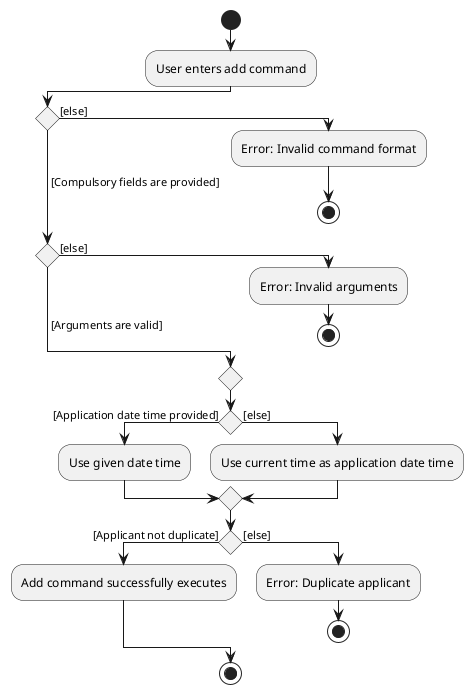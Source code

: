 @startuml
!pragma useVerticalIf on
start
:User enters add command;
if () then ([else])
  :Error: Invalid command format;
  stop
( [Compulsory fields are provided]) elseif () then ([else])
  :Error: Invalid arguments;
  stop
else ( [Arguments are valid])
endif
if () is ([Application date time provided]) then
  :Use given date time;
else ([else])
  :Use current time as application date time;
endif
if () is ([Applicant not duplicate]) then
  :Add command successfully executes;
else ([else])
  :Error: Duplicate applicant;
  stop
endif
stop
@enduml
